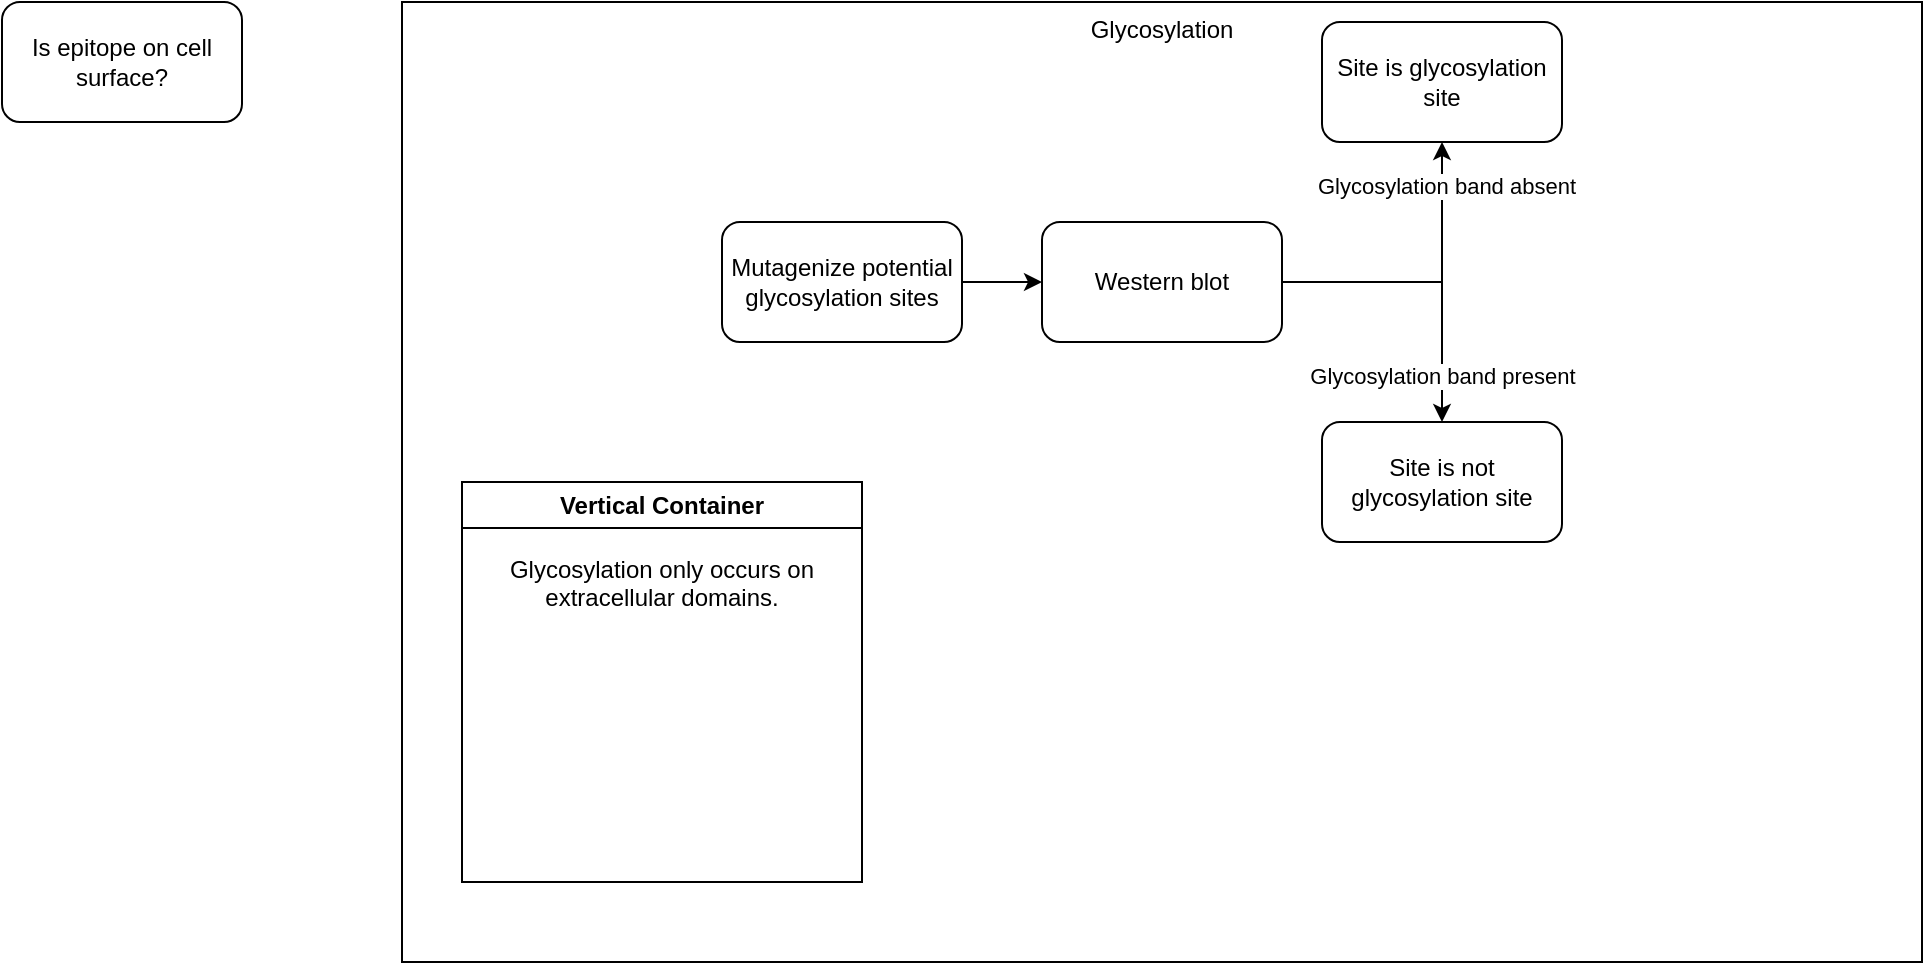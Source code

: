 <mxfile version="22.1.20" type="github">
  <diagram name="Page-1" id="M_L0OaCK6lkP_OPm3K-d">
    <mxGraphModel dx="878" dy="594" grid="1" gridSize="10" guides="1" tooltips="1" connect="1" arrows="1" fold="1" page="1" pageScale="1" pageWidth="850" pageHeight="1100" math="0" shadow="0">
      <root>
        <mxCell id="0" />
        <mxCell id="1" parent="0" />
        <mxCell id="s_cjWv7X9Yk0BwZ2r4dS-1" value="Is epitope on cell surface?" style="rounded=1;whiteSpace=wrap;html=1;" vertex="1" parent="1">
          <mxGeometry x="120" y="120" width="120" height="60" as="geometry" />
        </mxCell>
        <mxCell id="s_cjWv7X9Yk0BwZ2r4dS-3" value="Glycosylation" style="rounded=0;whiteSpace=wrap;html=1;container=1;verticalAlign=top;" vertex="1" parent="1">
          <mxGeometry x="320" y="120" width="760" height="480" as="geometry">
            <mxRectangle x="320" y="120" width="120" height="40" as="alternateBounds" />
          </mxGeometry>
        </mxCell>
        <mxCell id="s_cjWv7X9Yk0BwZ2r4dS-13" style="edgeStyle=orthogonalEdgeStyle;rounded=0;orthogonalLoop=1;jettySize=auto;html=1;exitX=1;exitY=0.5;exitDx=0;exitDy=0;" edge="1" parent="s_cjWv7X9Yk0BwZ2r4dS-3" source="s_cjWv7X9Yk0BwZ2r4dS-5" target="s_cjWv7X9Yk0BwZ2r4dS-12">
          <mxGeometry relative="1" as="geometry" />
        </mxCell>
        <mxCell id="s_cjWv7X9Yk0BwZ2r4dS-5" value="Mutagenize potential glycosylation sites" style="rounded=1;whiteSpace=wrap;html=1;" vertex="1" parent="s_cjWv7X9Yk0BwZ2r4dS-3">
          <mxGeometry x="160" y="110" width="120" height="60" as="geometry" />
        </mxCell>
        <mxCell id="s_cjWv7X9Yk0BwZ2r4dS-10" value="Vertical Container" style="swimlane;whiteSpace=wrap;html=1;" vertex="1" parent="s_cjWv7X9Yk0BwZ2r4dS-3">
          <mxGeometry x="30" y="240" width="200" height="200" as="geometry" />
        </mxCell>
        <mxCell id="s_cjWv7X9Yk0BwZ2r4dS-11" value="Glycosylation only occurs on extracellular domains.&lt;br&gt;&lt;br&gt;" style="text;html=1;strokeColor=none;fillColor=none;align=center;verticalAlign=top;whiteSpace=wrap;rounded=0;" vertex="1" parent="s_cjWv7X9Yk0BwZ2r4dS-10">
          <mxGeometry y="30" width="200" height="170" as="geometry" />
        </mxCell>
        <mxCell id="s_cjWv7X9Yk0BwZ2r4dS-16" style="edgeStyle=orthogonalEdgeStyle;rounded=0;orthogonalLoop=1;jettySize=auto;html=1;exitX=1;exitY=0.5;exitDx=0;exitDy=0;" edge="1" parent="s_cjWv7X9Yk0BwZ2r4dS-3" source="s_cjWv7X9Yk0BwZ2r4dS-12" target="s_cjWv7X9Yk0BwZ2r4dS-15">
          <mxGeometry relative="1" as="geometry" />
        </mxCell>
        <mxCell id="s_cjWv7X9Yk0BwZ2r4dS-21" value="Glycosylation band present" style="edgeLabel;html=1;align=center;verticalAlign=middle;resizable=0;points=[];" vertex="1" connectable="0" parent="s_cjWv7X9Yk0BwZ2r4dS-16">
          <mxGeometry x="0.696" relative="1" as="geometry">
            <mxPoint as="offset" />
          </mxGeometry>
        </mxCell>
        <mxCell id="s_cjWv7X9Yk0BwZ2r4dS-17" style="edgeStyle=orthogonalEdgeStyle;rounded=0;orthogonalLoop=1;jettySize=auto;html=1;exitX=1;exitY=0.5;exitDx=0;exitDy=0;" edge="1" parent="s_cjWv7X9Yk0BwZ2r4dS-3" source="s_cjWv7X9Yk0BwZ2r4dS-12" target="s_cjWv7X9Yk0BwZ2r4dS-14">
          <mxGeometry relative="1" as="geometry" />
        </mxCell>
        <mxCell id="s_cjWv7X9Yk0BwZ2r4dS-20" value="Glycosylation band absent" style="edgeLabel;html=1;align=center;verticalAlign=middle;resizable=0;points=[];" vertex="1" connectable="0" parent="s_cjWv7X9Yk0BwZ2r4dS-17">
          <mxGeometry x="0.711" y="-2" relative="1" as="geometry">
            <mxPoint as="offset" />
          </mxGeometry>
        </mxCell>
        <mxCell id="s_cjWv7X9Yk0BwZ2r4dS-12" value="Western blot" style="rounded=1;whiteSpace=wrap;html=1;" vertex="1" parent="s_cjWv7X9Yk0BwZ2r4dS-3">
          <mxGeometry x="320" y="110" width="120" height="60" as="geometry" />
        </mxCell>
        <mxCell id="s_cjWv7X9Yk0BwZ2r4dS-14" value="Site is glycosylation site" style="rounded=1;whiteSpace=wrap;html=1;" vertex="1" parent="s_cjWv7X9Yk0BwZ2r4dS-3">
          <mxGeometry x="460" y="10" width="120" height="60" as="geometry" />
        </mxCell>
        <mxCell id="s_cjWv7X9Yk0BwZ2r4dS-15" value="Site is not glycosylation site" style="rounded=1;whiteSpace=wrap;html=1;" vertex="1" parent="s_cjWv7X9Yk0BwZ2r4dS-3">
          <mxGeometry x="460" y="210" width="120" height="60" as="geometry" />
        </mxCell>
      </root>
    </mxGraphModel>
  </diagram>
</mxfile>
